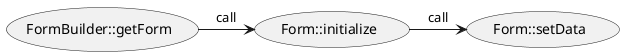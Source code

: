 @startuml

(FormBuilder::getForm)
(Form::initialize)
(Form::setData)

(FormBuilder::getForm) -> (Form::initialize): call
(Form::initialize) -> (Form::setData): call

@enduml
